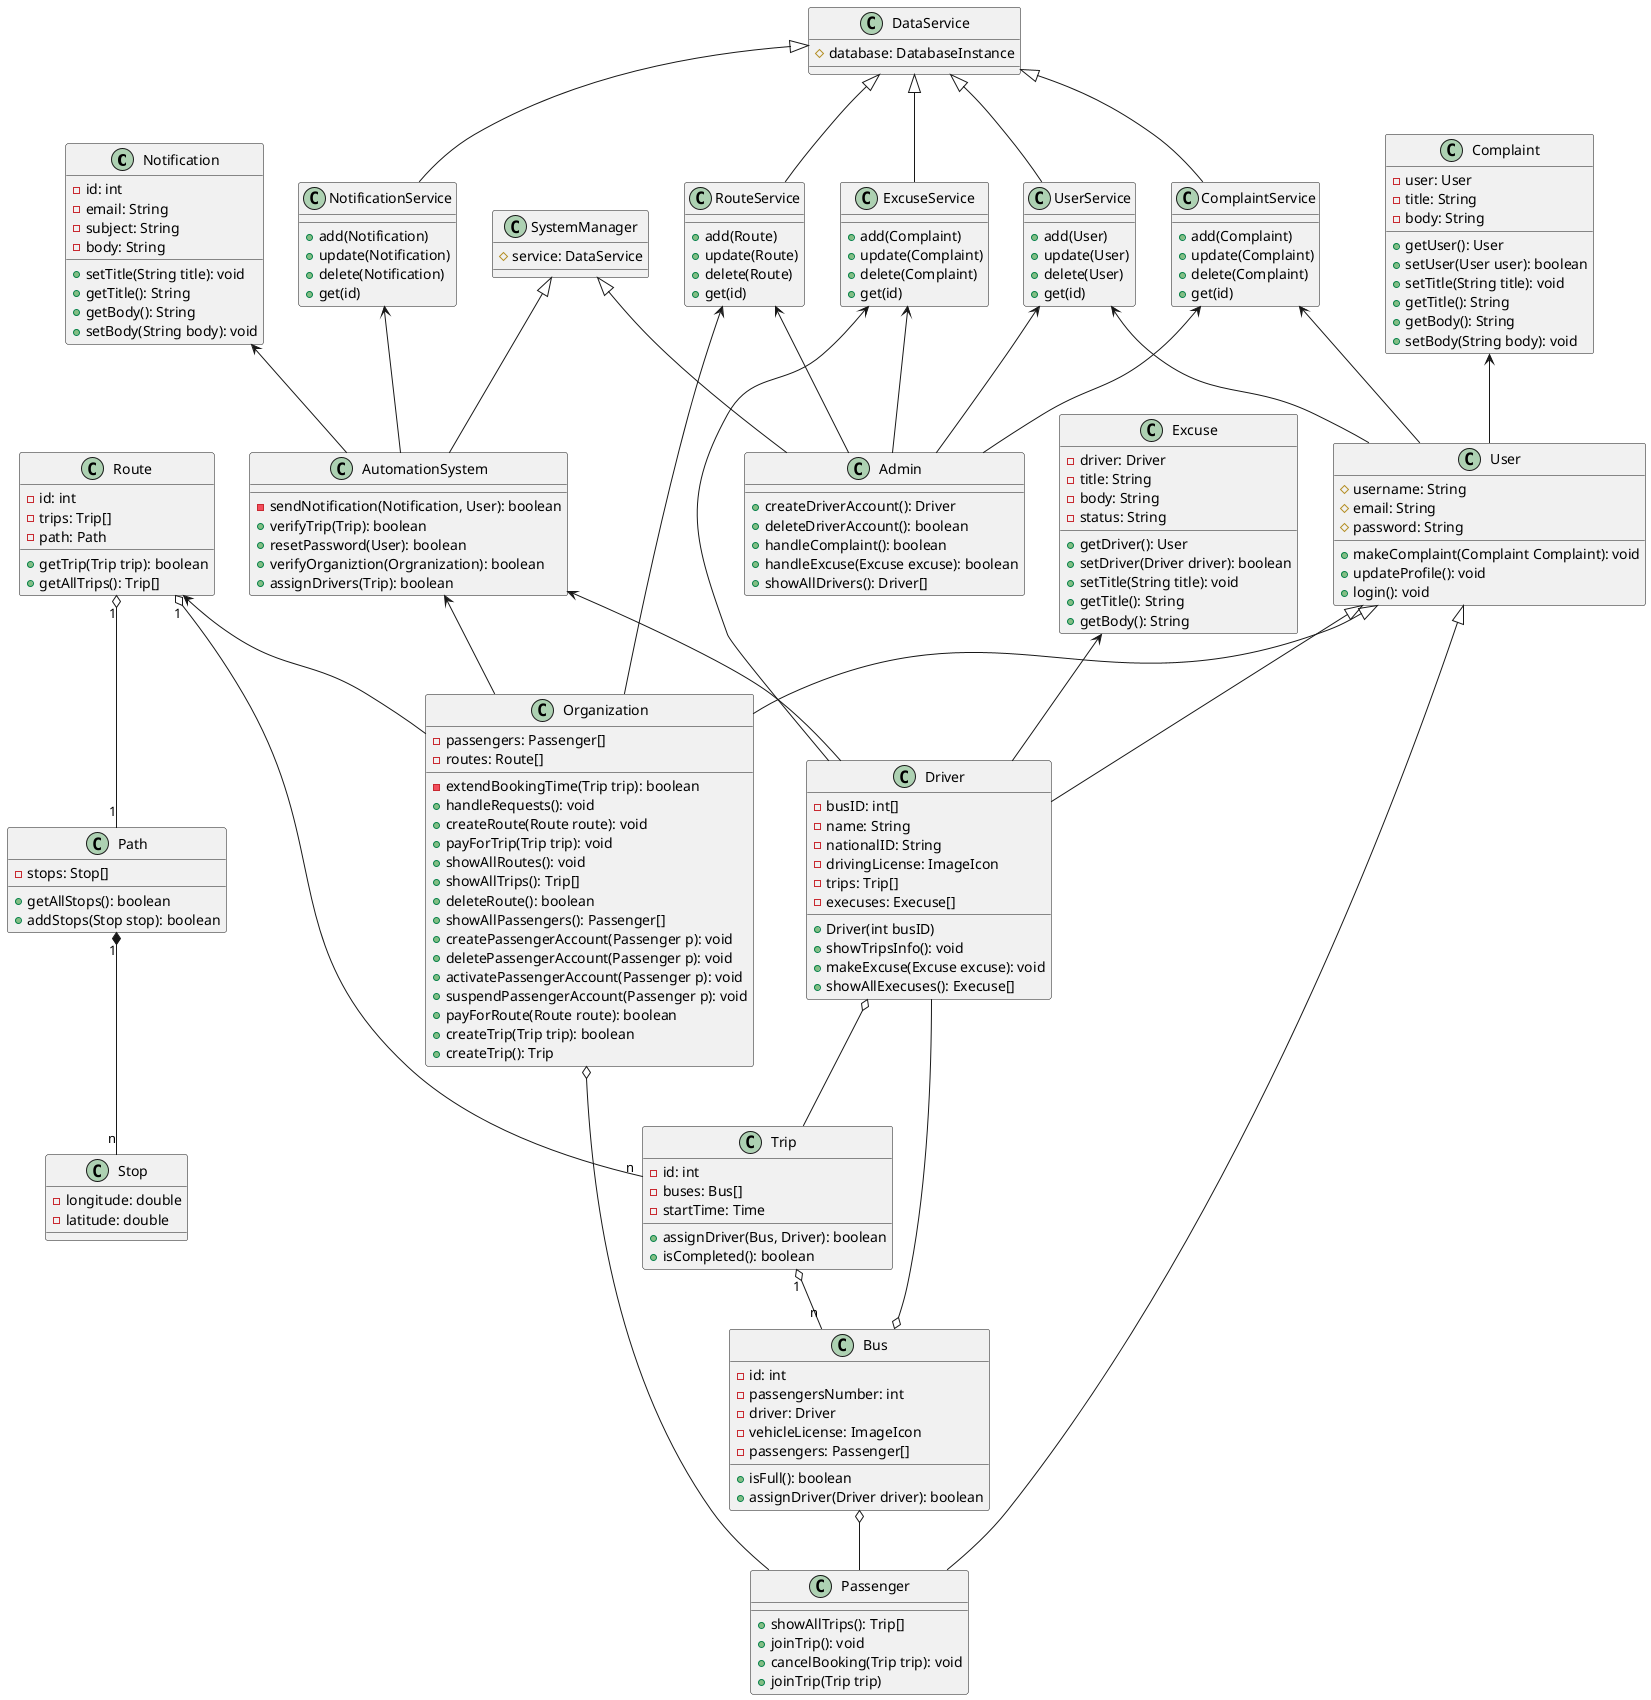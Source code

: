 @startuml class-diagram

class Notification {
    -id: int
    -email: String
    -subject: String
    -body: String
    +setTitle(String title): void
    +getTitle(): String
    +getBody(): String
    +setBody(String body): void
}

class AutomationSystem {
    -sendNotification(Notification, User): boolean
    +verifyTrip(Trip): boolean
    +resetPassword(User): boolean
    +verifyOrganiztion(Orgranization): boolean
    +assignDrivers(Trip): boolean
}

class SystemManager {
    #service: DataService
}

class Driver {
    -busID: int[]
    -name: String
    -nationalID: String
    -drivingLicense: ImageIcon
    -trips: Trip[]
    -execuses: Execuse[]
    +Driver(int busID)
    +showTripsInfo(): void
    +makeExcuse(Excuse excuse): void
    +showAllExecuses(): Execuse[]
}

class Excuse {
    -driver: Driver
    -title: String
    -body: String
    -status: String
    +getDriver(): User
    +setDriver(Driver driver): boolean
    +setTitle(String title): void
    +getTitle(): String
    +getBody(): String
}

class User {
    #username: String
    #email: String
    #password: String
    +makeComplaint(Complaint Complaint): void
    +updateProfile(): void
    +login(): void
}

class Bus {
    -id: int
    -passengersNumber: int
    -driver: Driver
    -vehicleLicense: ImageIcon
    -passengers: Passenger[]
    +isFull(): boolean
    +assignDriver(Driver driver): boolean
}

class Organization {
    -passengers: Passenger[]
    -routes: Route[]
    -extendBookingTime(Trip trip): boolean
    +handleRequests(): void
    +createRoute(Route route): void
    +payForTrip(Trip trip): void
    +showAllRoutes(): void
    +showAllTrips(): Trip[]
    +deleteRoute(): boolean
    +showAllPassengers(): Passenger[]
    +createPassengerAccount(Passenger p): void
    +deletePassengerAccount(Passenger p): void
    +activatePassengerAccount(Passenger p): void
    +suspendPassengerAccount(Passenger p): void
    +payForRoute(Route route): boolean
    +createTrip(Trip trip): boolean
    +createTrip(): Trip
}

class Complaint {
    -user: User
    -title: String
    -body: String
    +getUser(): User
    +setUser(User user): boolean
    +setTitle(String title): void
    +getTitle(): String
    +getBody(): String
    +setBody(String body): void
}

class UserService {
    +add(User)
    +update(User)
    +delete(User)
    +get(id)
}

class Passenger {
    +showAllTrips(): Trip[]
    +joinTrip(): void
    +cancelBooking(Trip trip): void
    +joinTrip(Trip trip)
}

class Route {
    -id: int
    -trips: Trip[]
    -path: Path
    +getTrip(Trip trip): boolean
    +getAllTrips(): Trip[]
}

class Trip {
    -id: int
    -buses: Bus[]
    -startTime: Time
    +assignDriver(Bus, Driver): boolean
    +isCompleted(): boolean
}

class Path {
    -stops: Stop[]
    +getAllStops(): boolean
    +addStops(Stop stop): boolean
}

class Stop {
    -longitude: double
    -latitude: double
}

class NotificationService {
    +add(Notification)
    +update(Notification)
    +delete(Notification)
    +get(id)
}

class ExcuseService {
    +add(Complaint)
    +update(Complaint)
    +delete(Complaint)
    +get(id)
}

class DataService {
    #database: DatabaseInstance
}

class RouteService {
    +add(Route)
    +update(Route)
    +delete(Route)
    +get(id)
}

class ComplaintService {
    +add(Complaint)
    +update(Complaint)
    +delete(Complaint)
    +get(id)
}

class Admin {
    +createDriverAccount(): Driver
    +deleteDriverAccount(): boolean
    +handleComplaint(): boolean
    +handleExcuse(Excuse excuse): boolean
    +showAllDrivers(): Driver[]
}

Notification <-- AutomationSystem

AutomationSystem <-- Driver
AutomationSystem <-- Organization

SystemManager <|-- Admin
SystemManager <|-- AutomationSystem

Driver o-- Trip

Excuse <-- Driver

User <|-- Driver
User <|-- Organization
User <|-- Passenger

Bus o-- Passenger
Bus o-- Driver

Organization o-- Passenger

Complaint <-- User

UserService <-- Admin
UserService <-- User

Route "1" o-- "1" Path
Route "1" o-- "n" Trip
Route <-- Organization

Trip "1" o-- "n" Bus

Path "1" *-- "n" Stop

NotificationService <-- AutomationSystem

ExcuseService <-- Admin
ExcuseService <-- Driver

DataService <|-- NotificationService
DataService <|-- RouteService
DataService <|-- ExcuseService
DataService <|-- UserService
DataService <|-- ComplaintService

RouteService <-- Admin
RouteService <-- Organization

ComplaintService <-- User
ComplaintService <-- Admin

@enduml